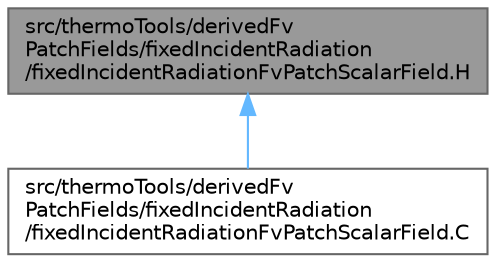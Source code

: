 digraph "src/thermoTools/derivedFvPatchFields/fixedIncidentRadiation/fixedIncidentRadiationFvPatchScalarField.H"
{
 // LATEX_PDF_SIZE
  bgcolor="transparent";
  edge [fontname=Helvetica,fontsize=10,labelfontname=Helvetica,labelfontsize=10];
  node [fontname=Helvetica,fontsize=10,shape=box,height=0.2,width=0.4];
  Node1 [id="Node000001",label="src/thermoTools/derivedFv\lPatchFields/fixedIncidentRadiation\l/fixedIncidentRadiationFvPatchScalarField.H",height=0.2,width=0.4,color="gray40", fillcolor="grey60", style="filled", fontcolor="black",tooltip=" "];
  Node1 -> Node2 [id="edge1_Node000001_Node000002",dir="back",color="steelblue1",style="solid",tooltip=" "];
  Node2 [id="Node000002",label="src/thermoTools/derivedFv\lPatchFields/fixedIncidentRadiation\l/fixedIncidentRadiationFvPatchScalarField.C",height=0.2,width=0.4,color="grey40", fillcolor="white", style="filled",URL="$fixedIncidentRadiationFvPatchScalarField_8C.html",tooltip=" "];
}
